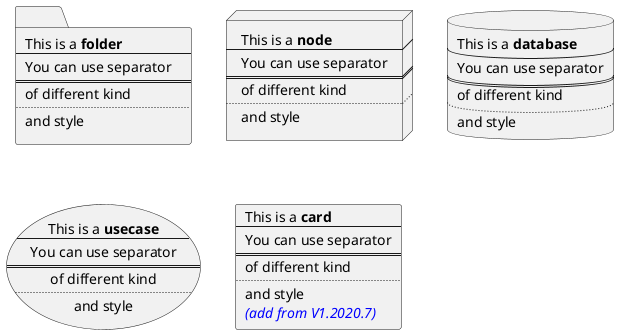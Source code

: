 @startuml
folder folder [
This is a <b>folder
----
You can use separator
====
of different kind
....
and style
]

node node [
This is a <b>node
----
You can use separator
====
of different kind
....
and style
]

database database [
This is a <b>database
----
You can use separator
====
of different kind
....
and style
]

usecase usecase [
This is a <b>usecase
----
You can use separator
====
of different kind
....
and style
]

card card [
This is a <b>card
----
You can use separator
====
of different kind
....
and style
<i><color:blue>(add from V1.2020.7)</color></i>
]
@enduml
